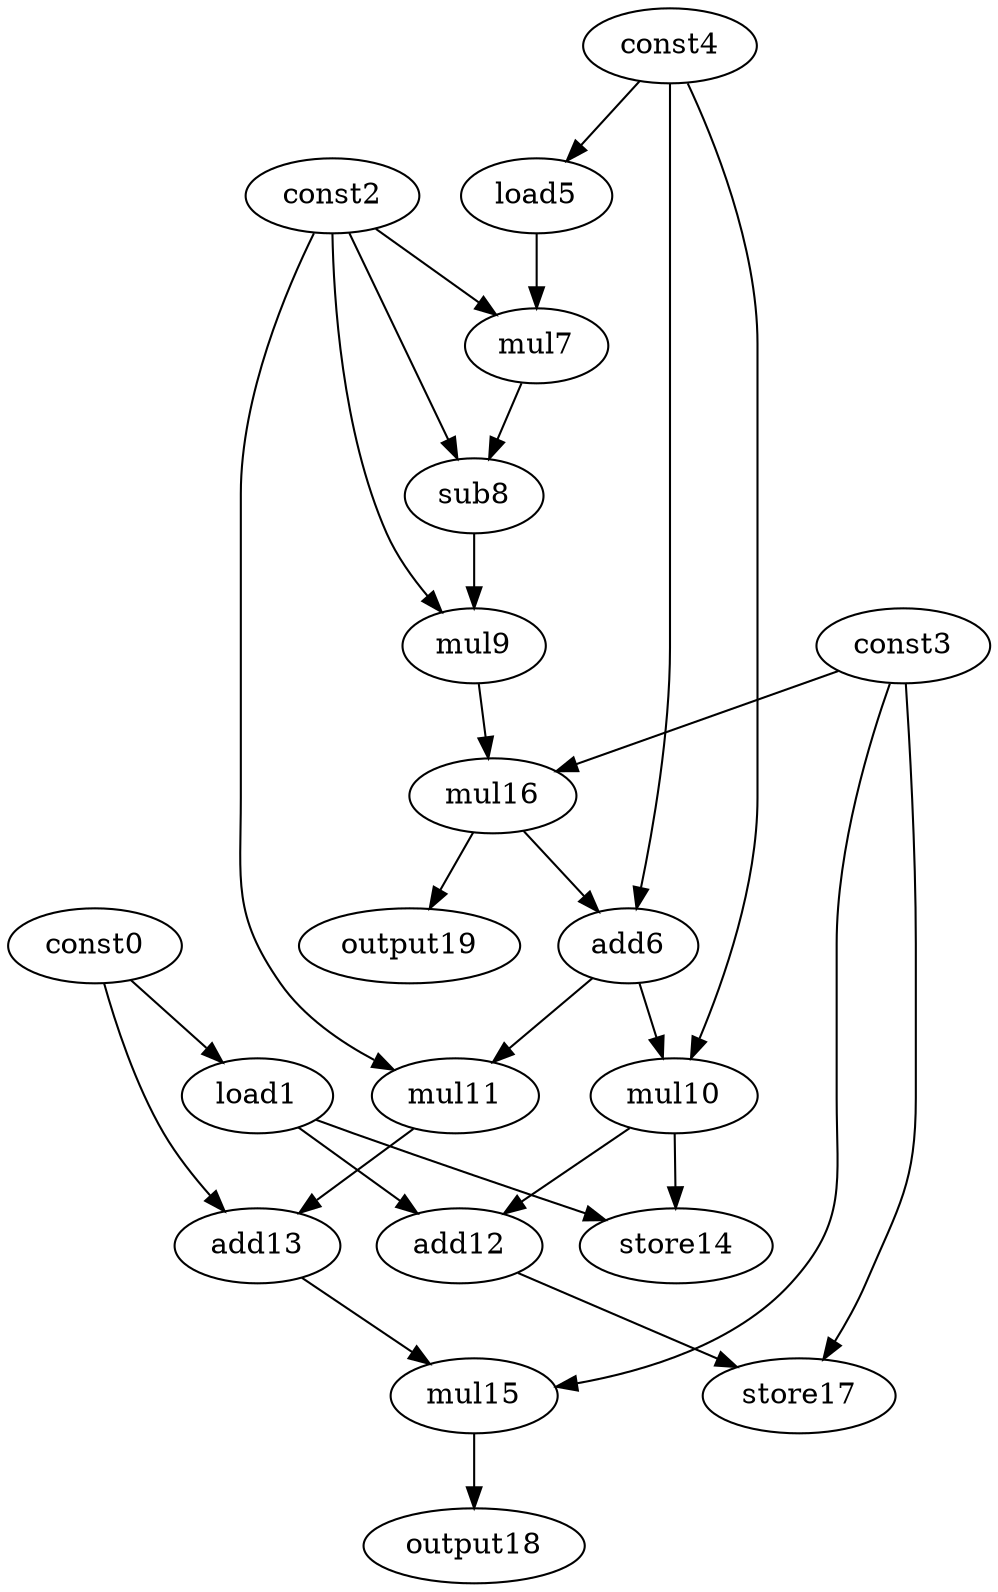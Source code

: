 digraph G { 
const0[opcode=const]; 
load1[opcode=load]; 
const2[opcode=const]; 
const3[opcode=const]; 
const4[opcode=const]; 
load5[opcode=load]; 
add6[opcode=add]; 
mul7[opcode=mul]; 
sub8[opcode=sub]; 
mul9[opcode=mul]; 
mul10[opcode=mul]; 
mul11[opcode=mul]; 
add12[opcode=add]; 
add13[opcode=add]; 
store14[opcode=store]; 
mul15[opcode=mul]; 
mul16[opcode=mul]; 
store17[opcode=store]; 
output18[opcode=output]; 
output19[opcode=output]; 
const0->load1[operand=0];
const4->load5[operand=0];
const2->mul7[operand=0];
load5->mul7[operand=1];
const2->sub8[operand=0];
mul7->sub8[operand=1];
sub8->mul9[operand=0];
const2->mul9[operand=1];
mul9->mul16[operand=0];
const3->mul16[operand=1];
mul16->add6[operand=0];
const4->add6[operand=1];
mul16->output19[operand=0];
const4->mul10[operand=0];
add6->mul10[operand=1];
const2->mul11[operand=0];
add6->mul11[operand=1];
load1->add12[operand=0];
mul10->add12[operand=1];
const0->add13[operand=0];
mul11->add13[operand=1];
load1->store14[operand=0];
mul10->store14[operand=1];
const3->mul15[operand=0];
add13->mul15[operand=1];
const3->store17[operand=0];
add12->store17[operand=1];
mul15->output18[operand=0];
}
